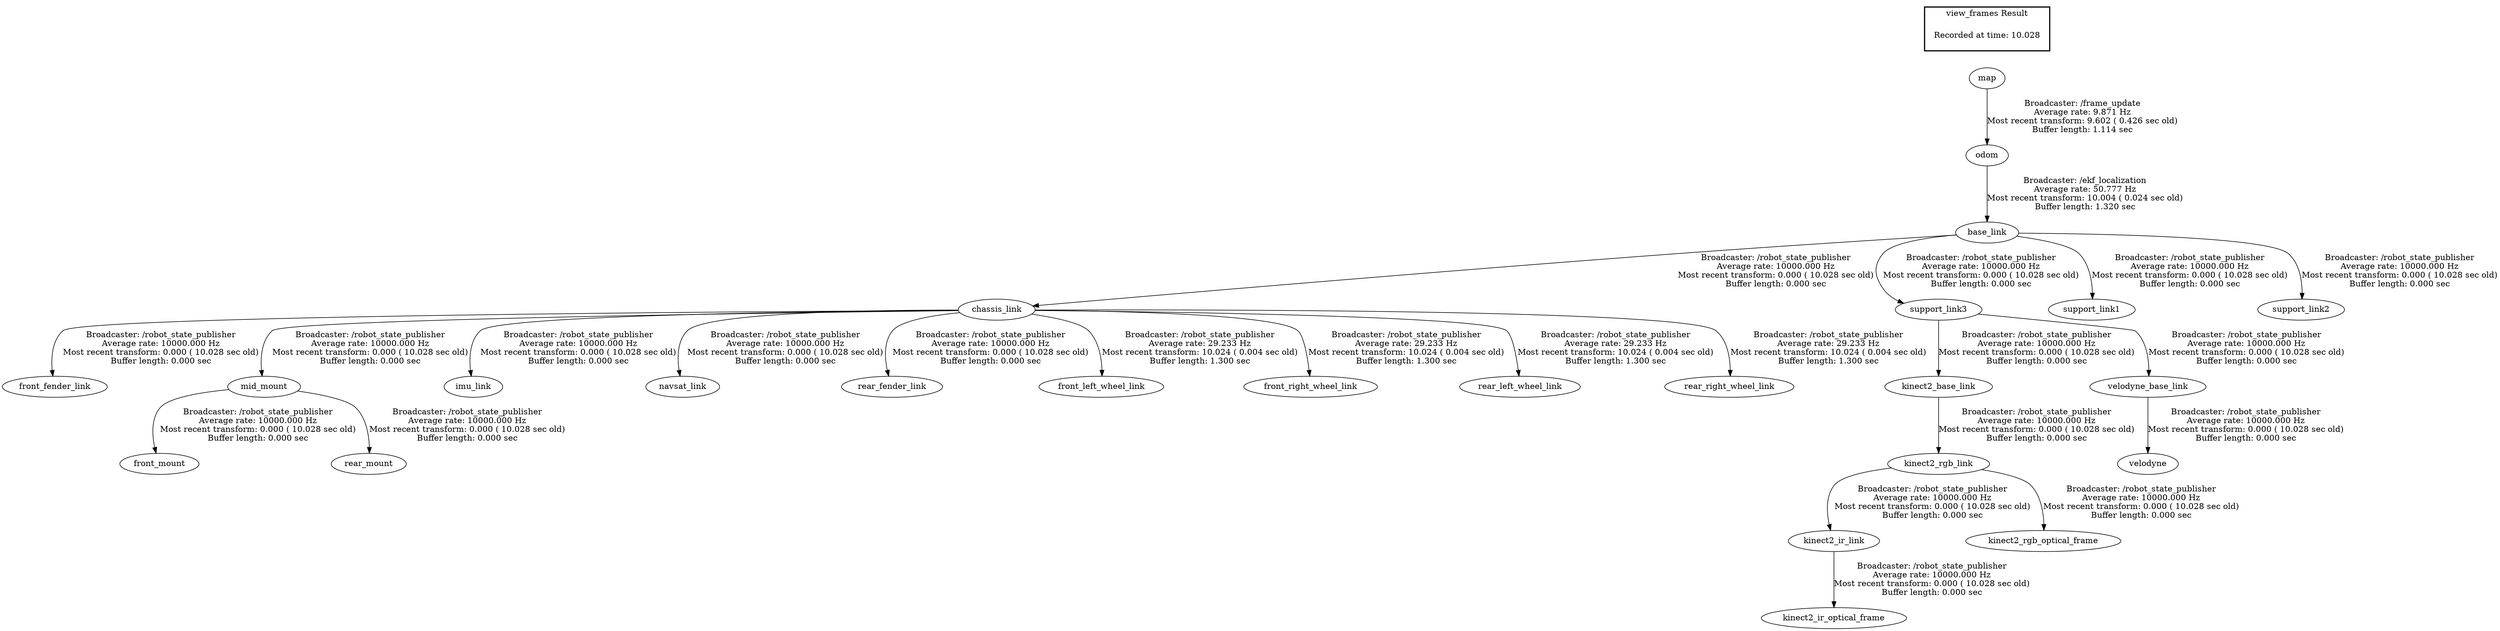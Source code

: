 digraph G {
"odom" -> "base_link"[label="Broadcaster: /ekf_localization\nAverage rate: 50.777 Hz\nMost recent transform: 10.004 ( 0.024 sec old)\nBuffer length: 1.320 sec\n"];
"map" -> "odom"[label="Broadcaster: /frame_update\nAverage rate: 9.871 Hz\nMost recent transform: 9.602 ( 0.426 sec old)\nBuffer length: 1.114 sec\n"];
"base_link" -> "chassis_link"[label="Broadcaster: /robot_state_publisher\nAverage rate: 10000.000 Hz\nMost recent transform: 0.000 ( 10.028 sec old)\nBuffer length: 0.000 sec\n"];
"chassis_link" -> "front_fender_link"[label="Broadcaster: /robot_state_publisher\nAverage rate: 10000.000 Hz\nMost recent transform: 0.000 ( 10.028 sec old)\nBuffer length: 0.000 sec\n"];
"mid_mount" -> "front_mount"[label="Broadcaster: /robot_state_publisher\nAverage rate: 10000.000 Hz\nMost recent transform: 0.000 ( 10.028 sec old)\nBuffer length: 0.000 sec\n"];
"chassis_link" -> "mid_mount"[label="Broadcaster: /robot_state_publisher\nAverage rate: 10000.000 Hz\nMost recent transform: 0.000 ( 10.028 sec old)\nBuffer length: 0.000 sec\n"];
"chassis_link" -> "imu_link"[label="Broadcaster: /robot_state_publisher\nAverage rate: 10000.000 Hz\nMost recent transform: 0.000 ( 10.028 sec old)\nBuffer length: 0.000 sec\n"];
"kinect2_rgb_link" -> "kinect2_ir_link"[label="Broadcaster: /robot_state_publisher\nAverage rate: 10000.000 Hz\nMost recent transform: 0.000 ( 10.028 sec old)\nBuffer length: 0.000 sec\n"];
"kinect2_base_link" -> "kinect2_rgb_link"[label="Broadcaster: /robot_state_publisher\nAverage rate: 10000.000 Hz\nMost recent transform: 0.000 ( 10.028 sec old)\nBuffer length: 0.000 sec\n"];
"kinect2_ir_link" -> "kinect2_ir_optical_frame"[label="Broadcaster: /robot_state_publisher\nAverage rate: 10000.000 Hz\nMost recent transform: 0.000 ( 10.028 sec old)\nBuffer length: 0.000 sec\n"];
"support_link3" -> "kinect2_base_link"[label="Broadcaster: /robot_state_publisher\nAverage rate: 10000.000 Hz\nMost recent transform: 0.000 ( 10.028 sec old)\nBuffer length: 0.000 sec\n"];
"base_link" -> "support_link3"[label="Broadcaster: /robot_state_publisher\nAverage rate: 10000.000 Hz\nMost recent transform: 0.000 ( 10.028 sec old)\nBuffer length: 0.000 sec\n"];
"kinect2_rgb_link" -> "kinect2_rgb_optical_frame"[label="Broadcaster: /robot_state_publisher\nAverage rate: 10000.000 Hz\nMost recent transform: 0.000 ( 10.028 sec old)\nBuffer length: 0.000 sec\n"];
"chassis_link" -> "navsat_link"[label="Broadcaster: /robot_state_publisher\nAverage rate: 10000.000 Hz\nMost recent transform: 0.000 ( 10.028 sec old)\nBuffer length: 0.000 sec\n"];
"chassis_link" -> "rear_fender_link"[label="Broadcaster: /robot_state_publisher\nAverage rate: 10000.000 Hz\nMost recent transform: 0.000 ( 10.028 sec old)\nBuffer length: 0.000 sec\n"];
"mid_mount" -> "rear_mount"[label="Broadcaster: /robot_state_publisher\nAverage rate: 10000.000 Hz\nMost recent transform: 0.000 ( 10.028 sec old)\nBuffer length: 0.000 sec\n"];
"base_link" -> "support_link1"[label="Broadcaster: /robot_state_publisher\nAverage rate: 10000.000 Hz\nMost recent transform: 0.000 ( 10.028 sec old)\nBuffer length: 0.000 sec\n"];
"base_link" -> "support_link2"[label="Broadcaster: /robot_state_publisher\nAverage rate: 10000.000 Hz\nMost recent transform: 0.000 ( 10.028 sec old)\nBuffer length: 0.000 sec\n"];
"support_link3" -> "velodyne_base_link"[label="Broadcaster: /robot_state_publisher\nAverage rate: 10000.000 Hz\nMost recent transform: 0.000 ( 10.028 sec old)\nBuffer length: 0.000 sec\n"];
"velodyne_base_link" -> "velodyne"[label="Broadcaster: /robot_state_publisher\nAverage rate: 10000.000 Hz\nMost recent transform: 0.000 ( 10.028 sec old)\nBuffer length: 0.000 sec\n"];
"chassis_link" -> "front_left_wheel_link"[label="Broadcaster: /robot_state_publisher\nAverage rate: 29.233 Hz\nMost recent transform: 10.024 ( 0.004 sec old)\nBuffer length: 1.300 sec\n"];
"chassis_link" -> "front_right_wheel_link"[label="Broadcaster: /robot_state_publisher\nAverage rate: 29.233 Hz\nMost recent transform: 10.024 ( 0.004 sec old)\nBuffer length: 1.300 sec\n"];
"chassis_link" -> "rear_left_wheel_link"[label="Broadcaster: /robot_state_publisher\nAverage rate: 29.233 Hz\nMost recent transform: 10.024 ( 0.004 sec old)\nBuffer length: 1.300 sec\n"];
"chassis_link" -> "rear_right_wheel_link"[label="Broadcaster: /robot_state_publisher\nAverage rate: 29.233 Hz\nMost recent transform: 10.024 ( 0.004 sec old)\nBuffer length: 1.300 sec\n"];
edge [style=invis];
 subgraph cluster_legend { style=bold; color=black; label ="view_frames Result";
"Recorded at time: 10.028"[ shape=plaintext ] ;
 }->"map";
}